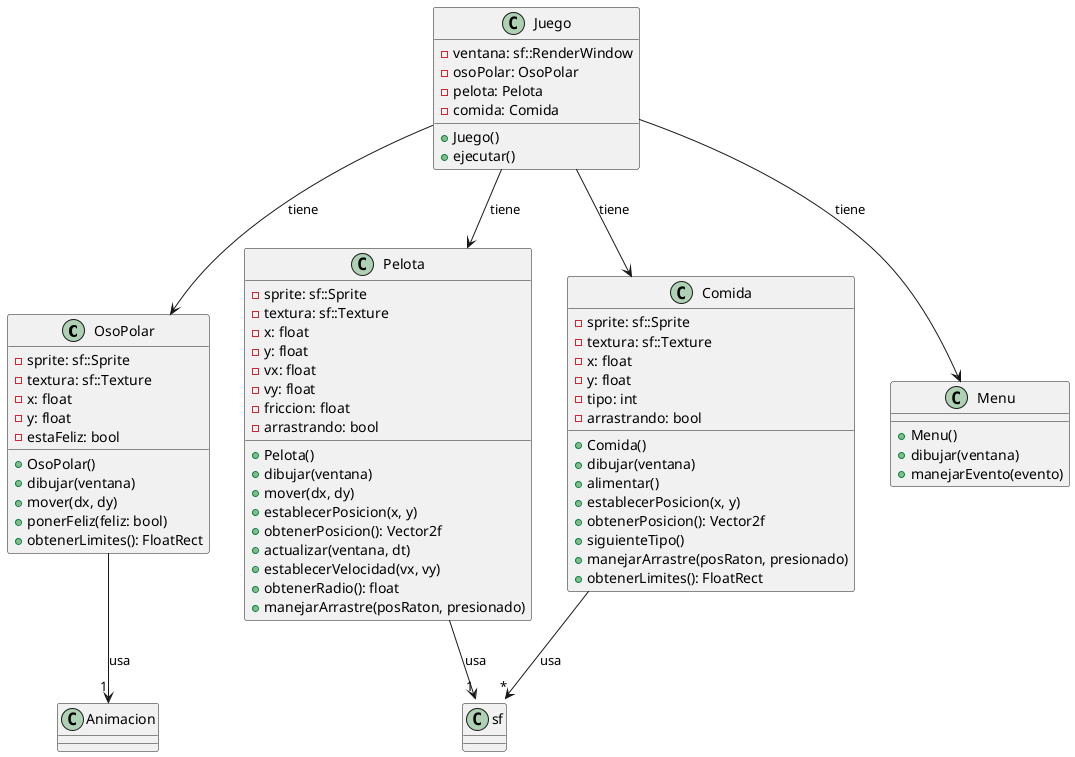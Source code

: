 @startuml

class OsoPolar {
    - sprite: sf::Sprite
    - textura: sf::Texture
    - x: float
    - y: float
    - estaFeliz: bool
    + OsoPolar()
    + dibujar(ventana)
    + mover(dx, dy)
    + ponerFeliz(feliz: bool)
    + obtenerLimites(): FloatRect
}

class Pelota {
    - sprite: sf::Sprite
    - textura: sf::Texture
    - x: float
    - y: float
    - vx: float
    - vy: float
    - friccion: float
    - arrastrando: bool
    + Pelota()
    + dibujar(ventana)
    + mover(dx, dy)
    + establecerPosicion(x, y)
    + obtenerPosicion(): Vector2f
    + actualizar(ventana, dt)
    + establecerVelocidad(vx, vy)
    + obtenerRadio(): float
    + manejarArrastre(posRaton, presionado)
}

class Comida {
    - sprite: sf::Sprite
    - textura: sf::Texture
    - x: float
    - y: float
    - tipo: int
    - arrastrando: bool
    + Comida()
    + dibujar(ventana)
    + alimentar()
    + establecerPosicion(x, y)
    + obtenerPosicion(): Vector2f
    + siguienteTipo()
    + manejarArrastre(posRaton, presionado)
    + obtenerLimites(): FloatRect
}

class Juego {
    - ventana: sf::RenderWindow
    - osoPolar: OsoPolar
    - pelota: Pelota
    - comida: Comida
    + Juego()
    + ejecutar()
}

class Menu {
    + Menu()
    + dibujar(ventana)
    + manejarEvento(evento)
}

' ===================== RELACIONES =====================
Juego --> OsoPolar : "tiene"
Juego --> Pelota : "tiene"
Juego --> Comida : "tiene"
Juego --> Menu : "tiene"
OsoPolar --> "1" Animacion : "usa"
Comida --> "*" sf::Texture : "usa"
Pelota --> "1" sf::Texture : "usa"

@enduml
